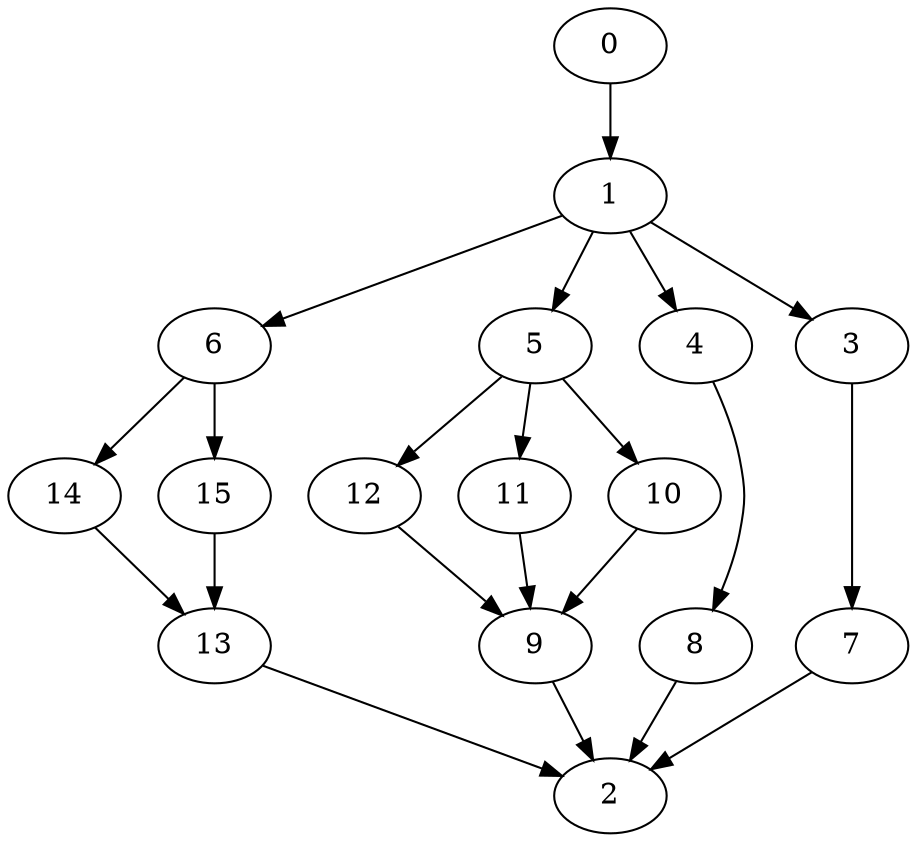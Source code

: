 digraph "SeriesParallel-MaxBf-5_Nodes_16_CCR_10.00_WeightType_Random#3" {
	graph ["Duplicate states"=0,
		GraphType=S_P,
		"Max states in OPEN"=0,
		Modes="120000ms; topo-ordered tasks, ; Pruning: task equivalence, fixed order ready list, ; F-value: ; Optimisation: best schedule length (\
SL) optimisation on equal, ",
		NumberOfTasks=16,
		"Pruned using list schedule length"=406005,
		"States removed from OPEN"=0,
		TargetSystem="Homogeneous-4",
		"Time to schedule (ms)"=1462,
		"Total idle time"=34,
		"Total schedule length"=89,
		"Total sequential time"=102,
		"Total states created"=750248
	];
	0	["Finish time"=10,
		Processor=0,
		"Start time"=0,
		Weight=10];
	1	["Finish time"=15,
		Processor=0,
		"Start time"=10,
		Weight=5];
	0 -> 1	[Weight=96];
	6	["Finish time"=64,
		Processor=0,
		"Start time"=62,
		Weight=2];
	1 -> 6	[Weight=96];
	5	["Finish time"=38,
		Processor=0,
		"Start time"=31,
		Weight=7];
	1 -> 5	[Weight=29];
	4	["Finish time"=24,
		Processor=0,
		"Start time"=15,
		Weight=9];
	1 -> 4	[Weight=77];
	3	["Finish time"=39,
		Processor=1,
		"Start time"=34,
		Weight=5];
	1 -> 3	[Weight=19];
	14	["Finish time"=74,
		Processor=0,
		"Start time"=68,
		Weight=6];
	6 -> 14	[Weight=96];
	15	["Finish time"=68,
		Processor=0,
		"Start time"=64,
		Weight=4];
	6 -> 15	[Weight=58];
	12	["Finish time"=59,
		Processor=0,
		"Start time"=50,
		Weight=9];
	5 -> 12	[Weight=38];
	11	["Finish time"=50,
		Processor=0,
		"Start time"=46,
		Weight=4];
	5 -> 11	[Weight=29];
	10	["Finish time"=46,
		Processor=0,
		"Start time"=38,
		Weight=8];
	5 -> 10	[Weight=77];
	8	["Finish time"=31,
		Processor=0,
		"Start time"=24,
		Weight=7];
	4 -> 8	[Weight=29];
	9	["Finish time"=62,
		Processor=0,
		"Start time"=59,
		Weight=3];
	12 -> 9	[Weight=58];
	2	["Finish time"=89,
		Processor=0,
		"Start time"=81,
		Weight=8];
	8 -> 2	[Weight=77];
	13	["Finish time"=81,
		Processor=0,
		"Start time"=74,
		Weight=7];
	14 -> 13	[Weight=29];
	15 -> 13	[Weight=29];
	11 -> 9	[Weight=38];
	7	["Finish time"=47,
		Processor=1,
		"Start time"=39,
		Weight=8];
	3 -> 7	[Weight=29];
	10 -> 9	[Weight=19];
	13 -> 2	[Weight=38];
	7 -> 2	[Weight=29];
	9 -> 2	[Weight=29];
}
